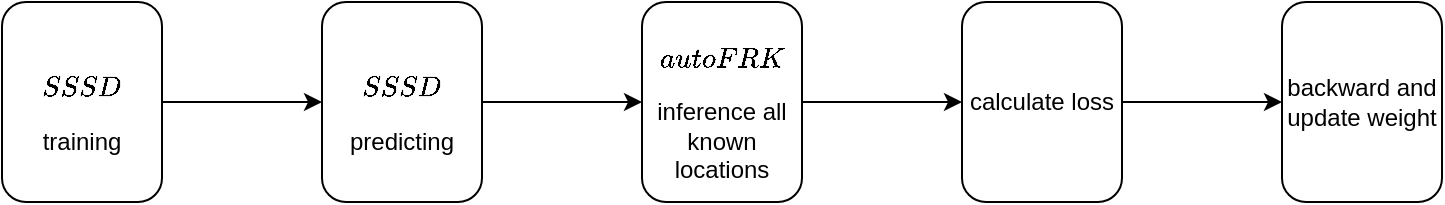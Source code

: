 <mxfile>
    <diagram name="original" id="3Jt0ARMRfDGDYG98E337">
        <mxGraphModel dx="1326" dy="779" grid="1" gridSize="10" guides="1" tooltips="1" connect="1" arrows="1" fold="1" page="1" pageScale="1" pageWidth="827" pageHeight="1169" math="1" shadow="0">
            <root>
                <mxCell id="0"/>
                <mxCell id="1" parent="0"/>
                <mxCell id="3" value="" style="edgeStyle=none;html=1;" parent="1" source="OmPL4huzPycEzAdXIaUj-2" target="2" edge="1">
                    <mxGeometry relative="1" as="geometry"/>
                </mxCell>
                <mxCell id="OmPL4huzPycEzAdXIaUj-2" value="\[SSSD\] training" style="rounded=1;whiteSpace=wrap;html=1;" parent="1" vertex="1">
                    <mxGeometry x="40" y="40" width="80" height="100" as="geometry"/>
                </mxCell>
                <mxCell id="5" value="" style="edgeStyle=none;html=1;" parent="1" source="OmPL4huzPycEzAdXIaUj-4" target="OmPL4huzPycEzAdXIaUj-6" edge="1">
                    <mxGeometry relative="1" as="geometry"/>
                </mxCell>
                <mxCell id="OmPL4huzPycEzAdXIaUj-4" value="\[autoFRK\] inference all known locations" style="rounded=1;whiteSpace=wrap;html=1;" parent="1" vertex="1">
                    <mxGeometry x="360" y="40" width="80" height="100" as="geometry"/>
                </mxCell>
                <mxCell id="6" value="" style="edgeStyle=none;html=1;" parent="1" source="OmPL4huzPycEzAdXIaUj-6" target="OmPL4huzPycEzAdXIaUj-7" edge="1">
                    <mxGeometry relative="1" as="geometry"/>
                </mxCell>
                <mxCell id="OmPL4huzPycEzAdXIaUj-6" value="calculate loss" style="rounded=1;whiteSpace=wrap;html=1;" parent="1" vertex="1">
                    <mxGeometry x="520" y="40" width="80" height="100" as="geometry"/>
                </mxCell>
                <mxCell id="OmPL4huzPycEzAdXIaUj-7" value="backward and update weight" style="rounded=1;whiteSpace=wrap;html=1;" parent="1" vertex="1">
                    <mxGeometry x="680" y="40" width="80" height="100" as="geometry"/>
                </mxCell>
                <mxCell id="4" value="" style="edgeStyle=none;html=1;" parent="1" source="2" target="OmPL4huzPycEzAdXIaUj-4" edge="1">
                    <mxGeometry relative="1" as="geometry"/>
                </mxCell>
                <mxCell id="2" value="\[SSSD\] predicting" style="rounded=1;whiteSpace=wrap;html=1;" parent="1" vertex="1">
                    <mxGeometry x="200" y="40" width="80" height="100" as="geometry"/>
                </mxCell>
            </root>
        </mxGraphModel>
    </diagram>
    <diagram name="temporary fix" id="PidJE5onO5FqOFuGEact">
        <mxGraphModel dx="1326" dy="779" grid="1" gridSize="10" guides="1" tooltips="1" connect="1" arrows="1" fold="1" page="1" pageScale="1" pageWidth="827" pageHeight="1169" math="1" shadow="0">
            <root>
                <mxCell id="eEpvanIqG2hfwGxLQzdO-0"/>
                <mxCell id="eEpvanIqG2hfwGxLQzdO-1" parent="eEpvanIqG2hfwGxLQzdO-0"/>
                <mxCell id="eEpvanIqG2hfwGxLQzdO-2" value="" style="edgeStyle=none;html=1;" parent="eEpvanIqG2hfwGxLQzdO-1" source="eEpvanIqG2hfwGxLQzdO-3" target="eEpvanIqG2hfwGxLQzdO-10" edge="1">
                    <mxGeometry relative="1" as="geometry"/>
                </mxCell>
                <mxCell id="eEpvanIqG2hfwGxLQzdO-3" value="\[SSSD\] training" style="rounded=1;whiteSpace=wrap;html=1;" parent="eEpvanIqG2hfwGxLQzdO-1" vertex="1">
                    <mxGeometry x="40" y="40" width="80" height="100" as="geometry"/>
                </mxCell>
                <mxCell id="MhkPLntSZXjMHWtbWQyQ-2" value="" style="edgeStyle=none;html=1;" edge="1" parent="eEpvanIqG2hfwGxLQzdO-1" source="eEpvanIqG2hfwGxLQzdO-5" target="MhkPLntSZXjMHWtbWQyQ-1">
                    <mxGeometry relative="1" as="geometry"/>
                </mxCell>
                <mxCell id="eEpvanIqG2hfwGxLQzdO-5" value="\[autoFRK\] inference all known locations" style="rounded=1;whiteSpace=wrap;html=1;" parent="eEpvanIqG2hfwGxLQzdO-1" vertex="1">
                    <mxGeometry x="280" y="40" width="80" height="100" as="geometry"/>
                </mxCell>
                <mxCell id="eEpvanIqG2hfwGxLQzdO-6" value="" style="edgeStyle=none;html=1;" parent="eEpvanIqG2hfwGxLQzdO-1" source="eEpvanIqG2hfwGxLQzdO-7" target="eEpvanIqG2hfwGxLQzdO-8" edge="1">
                    <mxGeometry relative="1" as="geometry"/>
                </mxCell>
                <mxCell id="eEpvanIqG2hfwGxLQzdO-7" value="calculate loss" style="rounded=1;whiteSpace=wrap;html=1;" parent="eEpvanIqG2hfwGxLQzdO-1" vertex="1">
                    <mxGeometry x="600" y="40" width="80" height="100" as="geometry"/>
                </mxCell>
                <mxCell id="eEpvanIqG2hfwGxLQzdO-8" value="backward and update weight" style="rounded=1;whiteSpace=wrap;html=1;" parent="eEpvanIqG2hfwGxLQzdO-1" vertex="1">
                    <mxGeometry x="720" y="40" width="80" height="100" as="geometry"/>
                </mxCell>
                <mxCell id="eEpvanIqG2hfwGxLQzdO-9" value="" style="edgeStyle=none;html=1;" parent="eEpvanIqG2hfwGxLQzdO-1" source="eEpvanIqG2hfwGxLQzdO-10" target="eEpvanIqG2hfwGxLQzdO-5" edge="1">
                    <mxGeometry relative="1" as="geometry"/>
                </mxCell>
                <mxCell id="eEpvanIqG2hfwGxLQzdO-10" value="\[SSSD\] predicting" style="rounded=1;whiteSpace=wrap;html=1;" parent="eEpvanIqG2hfwGxLQzdO-1" vertex="1">
                    <mxGeometry x="160" y="40" width="80" height="100" as="geometry"/>
                </mxCell>
                <mxCell id="MhkPLntSZXjMHWtbWQyQ-3" value="" style="edgeStyle=none;html=1;" edge="1" parent="eEpvanIqG2hfwGxLQzdO-1" source="MhkPLntSZXjMHWtbWQyQ-1" target="eEpvanIqG2hfwGxLQzdO-7">
                    <mxGeometry relative="1" as="geometry"/>
                </mxCell>
                <mxCell id="MhkPLntSZXjMHWtbWQyQ-1" value="\[autoFRK\ surrogate\ layer\]&lt;div&gt;Mapping SSSD predictions to autoFRK filling&lt;/div&gt;" style="rounded=1;whiteSpace=wrap;html=1;" vertex="1" parent="eEpvanIqG2hfwGxLQzdO-1">
                    <mxGeometry x="400" y="40" width="160" height="100" as="geometry"/>
                </mxCell>
            </root>
        </mxGraphModel>
    </diagram>
</mxfile>
